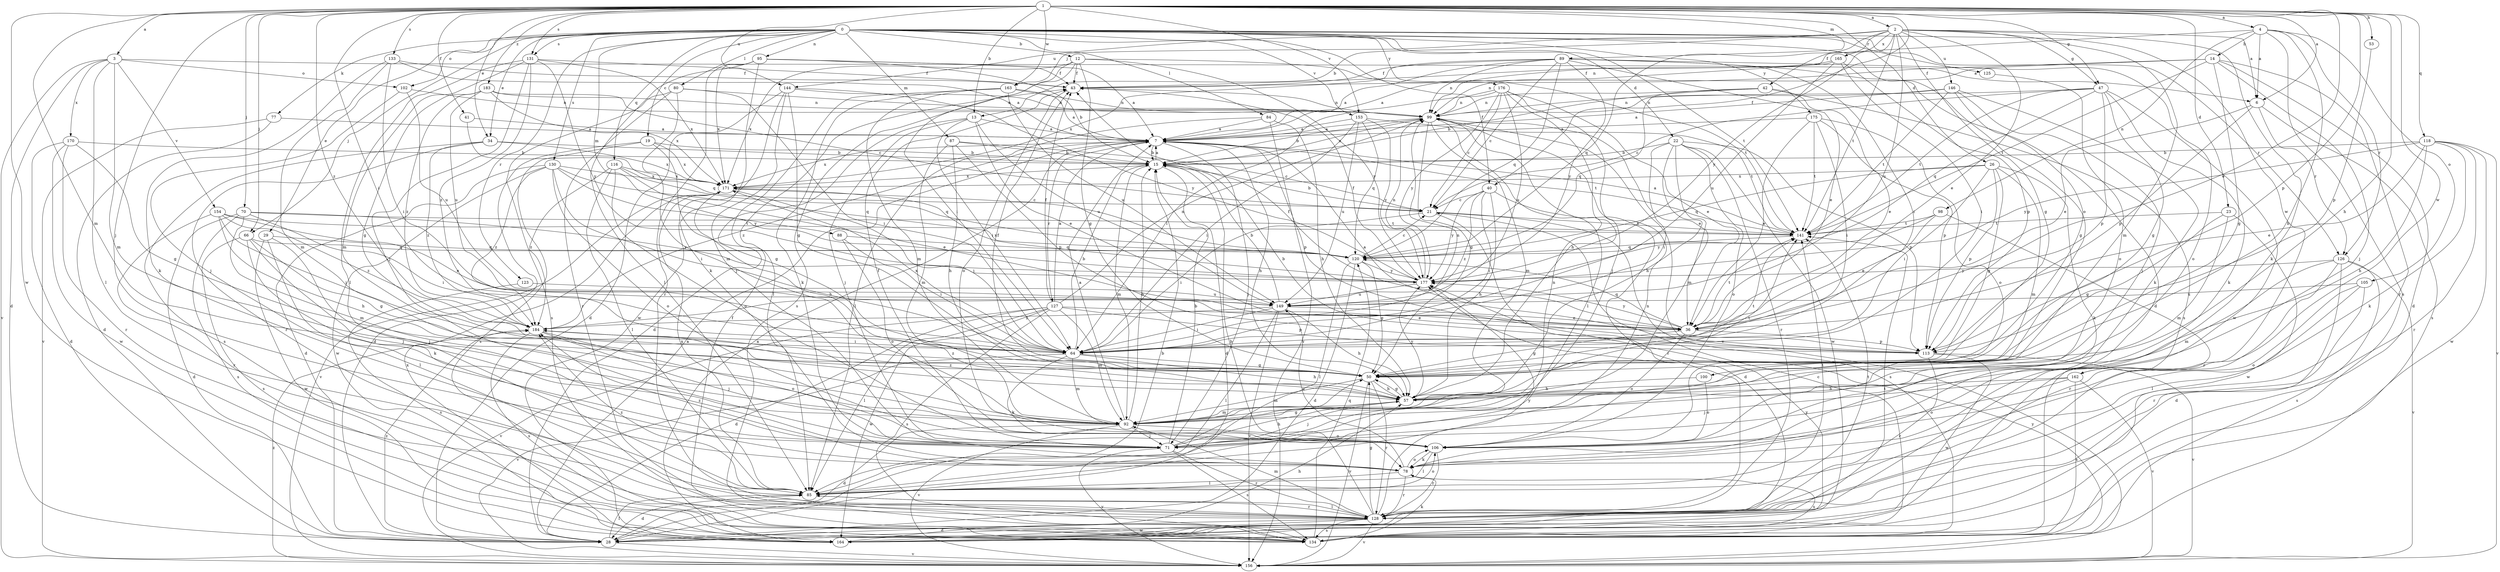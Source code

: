 strict digraph  {
0;
1;
2;
3;
4;
6;
7;
12;
13;
14;
15;
19;
21;
22;
23;
26;
28;
29;
34;
36;
40;
41;
42;
43;
47;
50;
53;
57;
64;
66;
70;
71;
77;
78;
80;
84;
85;
87;
88;
89;
92;
95;
98;
99;
100;
102;
105;
106;
113;
116;
118;
120;
123;
125;
126;
127;
128;
130;
131;
133;
134;
141;
144;
146;
149;
153;
154;
156;
162;
163;
164;
165;
170;
171;
175;
176;
177;
183;
184;
0 -> 12  [label=b];
0 -> 19  [label=c];
0 -> 22  [label=d];
0 -> 29  [label=e];
0 -> 34  [label=e];
0 -> 40  [label=f];
0 -> 66  [label=j];
0 -> 77  [label=k];
0 -> 80  [label=l];
0 -> 84  [label=l];
0 -> 87  [label=m];
0 -> 88  [label=m];
0 -> 95  [label=n];
0 -> 100  [label=o];
0 -> 102  [label=o];
0 -> 116  [label=q];
0 -> 123  [label=r];
0 -> 125  [label=r];
0 -> 126  [label=r];
0 -> 130  [label=s];
0 -> 131  [label=s];
0 -> 141  [label=t];
0 -> 153  [label=v];
0 -> 162  [label=w];
0 -> 175  [label=y];
0 -> 176  [label=y];
1 -> 2  [label=a];
1 -> 3  [label=a];
1 -> 4  [label=a];
1 -> 6  [label=a];
1 -> 13  [label=b];
1 -> 23  [label=d];
1 -> 26  [label=d];
1 -> 34  [label=e];
1 -> 36  [label=e];
1 -> 40  [label=f];
1 -> 41  [label=f];
1 -> 47  [label=g];
1 -> 53  [label=h];
1 -> 57  [label=h];
1 -> 64  [label=i];
1 -> 66  [label=j];
1 -> 70  [label=j];
1 -> 71  [label=j];
1 -> 89  [label=m];
1 -> 92  [label=m];
1 -> 113  [label=p];
1 -> 118  [label=q];
1 -> 131  [label=s];
1 -> 133  [label=s];
1 -> 144  [label=u];
1 -> 153  [label=v];
1 -> 162  [label=w];
1 -> 163  [label=w];
1 -> 164  [label=w];
1 -> 183  [label=z];
1 -> 184  [label=z];
2 -> 6  [label=a];
2 -> 13  [label=b];
2 -> 36  [label=e];
2 -> 42  [label=f];
2 -> 47  [label=g];
2 -> 50  [label=g];
2 -> 78  [label=k];
2 -> 92  [label=m];
2 -> 120  [label=q];
2 -> 141  [label=t];
2 -> 144  [label=u];
2 -> 146  [label=u];
2 -> 149  [label=u];
2 -> 165  [label=x];
2 -> 177  [label=y];
2 -> 163  [label=j];
3 -> 6  [label=a];
3 -> 28  [label=d];
3 -> 85  [label=l];
3 -> 92  [label=m];
3 -> 102  [label=o];
3 -> 154  [label=v];
3 -> 156  [label=v];
3 -> 170  [label=x];
4 -> 6  [label=a];
4 -> 14  [label=b];
4 -> 57  [label=h];
4 -> 98  [label=n];
4 -> 99  [label=n];
4 -> 105  [label=o];
4 -> 126  [label=r];
4 -> 134  [label=s];
6 -> 36  [label=e];
6 -> 113  [label=p];
6 -> 126  [label=r];
6 -> 134  [label=s];
7 -> 15  [label=b];
7 -> 57  [label=h];
7 -> 71  [label=j];
7 -> 113  [label=p];
7 -> 127  [label=r];
7 -> 141  [label=t];
7 -> 171  [label=x];
7 -> 184  [label=z];
12 -> 43  [label=f];
12 -> 50  [label=g];
12 -> 64  [label=i];
12 -> 134  [label=s];
12 -> 141  [label=t];
12 -> 171  [label=x];
12 -> 177  [label=y];
13 -> 7  [label=a];
13 -> 28  [label=d];
13 -> 36  [label=e];
13 -> 64  [label=i];
13 -> 71  [label=j];
13 -> 149  [label=u];
14 -> 7  [label=a];
14 -> 28  [label=d];
14 -> 43  [label=f];
14 -> 50  [label=g];
14 -> 71  [label=j];
14 -> 128  [label=r];
14 -> 141  [label=t];
15 -> 7  [label=a];
15 -> 28  [label=d];
15 -> 92  [label=m];
15 -> 99  [label=n];
15 -> 171  [label=x];
19 -> 15  [label=b];
19 -> 28  [label=d];
19 -> 50  [label=g];
19 -> 134  [label=s];
19 -> 171  [label=x];
21 -> 15  [label=b];
21 -> 28  [label=d];
21 -> 64  [label=i];
21 -> 134  [label=s];
21 -> 141  [label=t];
22 -> 15  [label=b];
22 -> 57  [label=h];
22 -> 64  [label=i];
22 -> 92  [label=m];
22 -> 106  [label=o];
22 -> 113  [label=p];
22 -> 128  [label=r];
22 -> 164  [label=w];
23 -> 50  [label=g];
23 -> 92  [label=m];
23 -> 141  [label=t];
23 -> 164  [label=w];
26 -> 50  [label=g];
26 -> 64  [label=i];
26 -> 78  [label=k];
26 -> 92  [label=m];
26 -> 113  [label=p];
26 -> 120  [label=q];
26 -> 171  [label=x];
28 -> 7  [label=a];
28 -> 15  [label=b];
28 -> 85  [label=l];
28 -> 141  [label=t];
28 -> 156  [label=v];
28 -> 184  [label=z];
29 -> 71  [label=j];
29 -> 85  [label=l];
29 -> 120  [label=q];
29 -> 164  [label=w];
34 -> 15  [label=b];
34 -> 128  [label=r];
34 -> 134  [label=s];
34 -> 171  [label=x];
34 -> 184  [label=z];
36 -> 43  [label=f];
36 -> 50  [label=g];
36 -> 106  [label=o];
36 -> 113  [label=p];
36 -> 120  [label=q];
36 -> 141  [label=t];
36 -> 177  [label=y];
40 -> 21  [label=c];
40 -> 57  [label=h];
40 -> 64  [label=i];
40 -> 128  [label=r];
40 -> 177  [label=y];
40 -> 184  [label=z];
41 -> 7  [label=a];
41 -> 120  [label=q];
42 -> 15  [label=b];
42 -> 36  [label=e];
42 -> 99  [label=n];
42 -> 120  [label=q];
42 -> 134  [label=s];
43 -> 99  [label=n];
43 -> 106  [label=o];
47 -> 21  [label=c];
47 -> 50  [label=g];
47 -> 78  [label=k];
47 -> 99  [label=n];
47 -> 113  [label=p];
47 -> 120  [label=q];
47 -> 141  [label=t];
47 -> 164  [label=w];
50 -> 43  [label=f];
50 -> 57  [label=h];
50 -> 92  [label=m];
50 -> 128  [label=r];
50 -> 141  [label=t];
50 -> 156  [label=v];
50 -> 184  [label=z];
53 -> 113  [label=p];
57 -> 50  [label=g];
57 -> 71  [label=j];
57 -> 92  [label=m];
57 -> 141  [label=t];
57 -> 177  [label=y];
57 -> 184  [label=z];
64 -> 15  [label=b];
64 -> 50  [label=g];
64 -> 57  [label=h];
64 -> 78  [label=k];
64 -> 92  [label=m];
64 -> 99  [label=n];
64 -> 156  [label=v];
64 -> 171  [label=x];
66 -> 50  [label=g];
66 -> 71  [label=j];
66 -> 78  [label=k];
66 -> 120  [label=q];
66 -> 134  [label=s];
70 -> 28  [label=d];
70 -> 64  [label=i];
70 -> 92  [label=m];
70 -> 134  [label=s];
70 -> 141  [label=t];
70 -> 177  [label=y];
71 -> 15  [label=b];
71 -> 43  [label=f];
71 -> 50  [label=g];
71 -> 57  [label=h];
71 -> 99  [label=n];
71 -> 128  [label=r];
71 -> 134  [label=s];
71 -> 156  [label=v];
77 -> 7  [label=a];
77 -> 28  [label=d];
77 -> 156  [label=v];
78 -> 85  [label=l];
78 -> 106  [label=o];
78 -> 128  [label=r];
78 -> 134  [label=s];
78 -> 149  [label=u];
78 -> 184  [label=z];
80 -> 64  [label=i];
80 -> 92  [label=m];
80 -> 99  [label=n];
80 -> 128  [label=r];
80 -> 134  [label=s];
84 -> 7  [label=a];
84 -> 57  [label=h];
84 -> 85  [label=l];
84 -> 156  [label=v];
85 -> 28  [label=d];
85 -> 99  [label=n];
85 -> 106  [label=o];
85 -> 128  [label=r];
85 -> 141  [label=t];
85 -> 171  [label=x];
85 -> 184  [label=z];
87 -> 15  [label=b];
87 -> 21  [label=c];
87 -> 57  [label=h];
87 -> 92  [label=m];
87 -> 113  [label=p];
88 -> 64  [label=i];
88 -> 106  [label=o];
88 -> 120  [label=q];
89 -> 7  [label=a];
89 -> 21  [label=c];
89 -> 28  [label=d];
89 -> 36  [label=e];
89 -> 43  [label=f];
89 -> 64  [label=i];
89 -> 99  [label=n];
89 -> 106  [label=o];
89 -> 120  [label=q];
89 -> 171  [label=x];
89 -> 177  [label=y];
92 -> 7  [label=a];
92 -> 15  [label=b];
92 -> 28  [label=d];
92 -> 71  [label=j];
92 -> 106  [label=o];
92 -> 156  [label=v];
95 -> 7  [label=a];
95 -> 15  [label=b];
95 -> 43  [label=f];
95 -> 78  [label=k];
95 -> 85  [label=l];
95 -> 128  [label=r];
95 -> 171  [label=x];
98 -> 36  [label=e];
98 -> 128  [label=r];
98 -> 141  [label=t];
98 -> 177  [label=y];
99 -> 7  [label=a];
99 -> 15  [label=b];
99 -> 36  [label=e];
99 -> 50  [label=g];
99 -> 85  [label=l];
99 -> 92  [label=m];
99 -> 156  [label=v];
100 -> 57  [label=h];
100 -> 106  [label=o];
102 -> 71  [label=j];
102 -> 99  [label=n];
102 -> 149  [label=u];
105 -> 85  [label=l];
105 -> 106  [label=o];
105 -> 128  [label=r];
105 -> 149  [label=u];
106 -> 78  [label=k];
106 -> 85  [label=l];
106 -> 128  [label=r];
113 -> 7  [label=a];
113 -> 15  [label=b];
113 -> 128  [label=r];
113 -> 156  [label=v];
113 -> 164  [label=w];
116 -> 36  [label=e];
116 -> 85  [label=l];
116 -> 106  [label=o];
116 -> 120  [label=q];
116 -> 171  [label=x];
116 -> 184  [label=z];
118 -> 15  [label=b];
118 -> 36  [label=e];
118 -> 57  [label=h];
118 -> 78  [label=k];
118 -> 128  [label=r];
118 -> 156  [label=v];
118 -> 164  [label=w];
118 -> 177  [label=y];
120 -> 21  [label=c];
120 -> 28  [label=d];
120 -> 50  [label=g];
120 -> 85  [label=l];
120 -> 177  [label=y];
123 -> 134  [label=s];
123 -> 149  [label=u];
125 -> 106  [label=o];
126 -> 28  [label=d];
126 -> 92  [label=m];
126 -> 128  [label=r];
126 -> 134  [label=s];
126 -> 156  [label=v];
126 -> 177  [label=y];
127 -> 7  [label=a];
127 -> 28  [label=d];
127 -> 36  [label=e];
127 -> 43  [label=f];
127 -> 85  [label=l];
127 -> 92  [label=m];
127 -> 99  [label=n];
127 -> 113  [label=p];
127 -> 134  [label=s];
127 -> 156  [label=v];
127 -> 164  [label=w];
128 -> 15  [label=b];
128 -> 28  [label=d];
128 -> 50  [label=g];
128 -> 85  [label=l];
128 -> 92  [label=m];
128 -> 134  [label=s];
128 -> 141  [label=t];
128 -> 156  [label=v];
128 -> 164  [label=w];
128 -> 177  [label=y];
130 -> 28  [label=d];
130 -> 64  [label=i];
130 -> 106  [label=o];
130 -> 120  [label=q];
130 -> 164  [label=w];
130 -> 171  [label=x];
130 -> 177  [label=y];
130 -> 184  [label=z];
131 -> 43  [label=f];
131 -> 71  [label=j];
131 -> 85  [label=l];
131 -> 92  [label=m];
131 -> 171  [label=x];
131 -> 177  [label=y];
131 -> 184  [label=z];
133 -> 7  [label=a];
133 -> 43  [label=f];
133 -> 64  [label=i];
133 -> 78  [label=k];
133 -> 92  [label=m];
134 -> 21  [label=c];
134 -> 43  [label=f];
134 -> 78  [label=k];
134 -> 120  [label=q];
141 -> 7  [label=a];
141 -> 120  [label=q];
144 -> 28  [label=d];
144 -> 50  [label=g];
144 -> 71  [label=j];
144 -> 99  [label=n];
144 -> 164  [label=w];
144 -> 177  [label=y];
146 -> 7  [label=a];
146 -> 50  [label=g];
146 -> 71  [label=j];
146 -> 78  [label=k];
146 -> 99  [label=n];
146 -> 141  [label=t];
149 -> 15  [label=b];
149 -> 36  [label=e];
149 -> 57  [label=h];
149 -> 64  [label=i];
149 -> 85  [label=l];
149 -> 156  [label=v];
149 -> 184  [label=z];
153 -> 7  [label=a];
153 -> 64  [label=i];
153 -> 120  [label=q];
153 -> 141  [label=t];
153 -> 149  [label=u];
153 -> 177  [label=y];
154 -> 36  [label=e];
154 -> 57  [label=h];
154 -> 64  [label=i];
154 -> 128  [label=r];
154 -> 141  [label=t];
154 -> 184  [label=z];
156 -> 177  [label=y];
156 -> 184  [label=z];
162 -> 57  [label=h];
162 -> 71  [label=j];
162 -> 106  [label=o];
162 -> 134  [label=s];
162 -> 156  [label=v];
163 -> 7  [label=a];
163 -> 78  [label=k];
163 -> 85  [label=l];
163 -> 92  [label=m];
163 -> 99  [label=n];
163 -> 149  [label=u];
164 -> 7  [label=a];
164 -> 57  [label=h];
164 -> 171  [label=x];
164 -> 177  [label=y];
165 -> 43  [label=f];
165 -> 64  [label=i];
165 -> 99  [label=n];
165 -> 113  [label=p];
165 -> 149  [label=u];
170 -> 15  [label=b];
170 -> 28  [label=d];
170 -> 50  [label=g];
170 -> 128  [label=r];
170 -> 164  [label=w];
171 -> 21  [label=c];
171 -> 57  [label=h];
171 -> 64  [label=i];
171 -> 156  [label=v];
175 -> 7  [label=a];
175 -> 36  [label=e];
175 -> 64  [label=i];
175 -> 106  [label=o];
175 -> 113  [label=p];
175 -> 141  [label=t];
176 -> 21  [label=c];
176 -> 36  [label=e];
176 -> 57  [label=h];
176 -> 64  [label=i];
176 -> 71  [label=j];
176 -> 99  [label=n];
176 -> 149  [label=u];
176 -> 177  [label=y];
177 -> 43  [label=f];
177 -> 99  [label=n];
177 -> 149  [label=u];
177 -> 171  [label=x];
183 -> 21  [label=c];
183 -> 50  [label=g];
183 -> 99  [label=n];
183 -> 149  [label=u];
183 -> 171  [label=x];
183 -> 184  [label=z];
184 -> 64  [label=i];
184 -> 71  [label=j];
184 -> 106  [label=o];
184 -> 134  [label=s];
}
